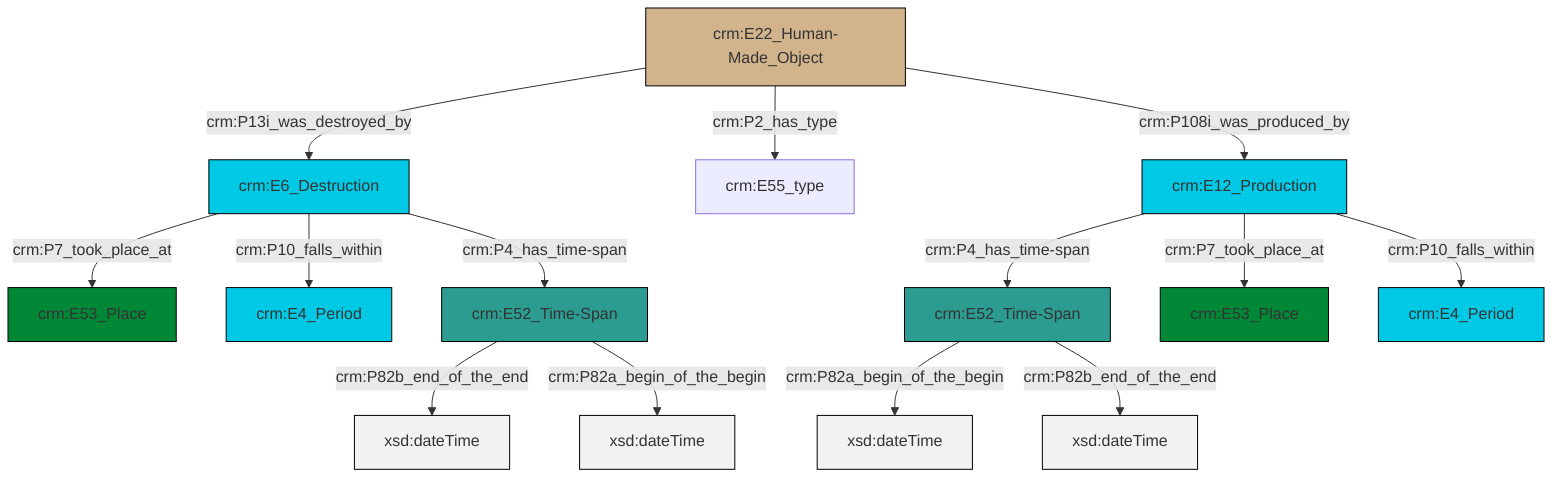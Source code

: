 graph TD
classDef Literal fill:#f2f2f2,stroke:#000000;
classDef CRM_Entity fill:#FFFFFF,stroke:#000000;
classDef Temporal_Entity fill:#00C9E6, stroke:#000000;
classDef Type fill:#E18312, stroke:#000000;
classDef Time-Span fill:#2C9C91, stroke:#000000;
classDef Appellation fill:#FFEB7F, stroke:#000000;
classDef Place fill:#008836, stroke:#000000;
classDef Persistent_Item fill:#B266B2, stroke:#000000;
classDef Conceptual_Object fill:#FFD700, stroke:#000000;
classDef Physical_Thing fill:#D2B48C, stroke:#000000;
classDef Actor fill:#f58aad, stroke:#000000;
classDef PC_Classes fill:#4ce600, stroke:#000000;
classDef Multi fill:#cccccc,stroke:#000000;

0["crm:E12_Production"]:::Temporal_Entity -->|crm:P4_has_time-span| 1["crm:E52_Time-Span"]:::Time-Span
1["crm:E52_Time-Span"]:::Time-Span -->|crm:P82a_begin_of_the_begin| 2[xsd:dateTime]:::Literal
1["crm:E52_Time-Span"]:::Time-Span -->|crm:P82b_end_of_the_end| 7[xsd:dateTime]:::Literal
0["crm:E12_Production"]:::Temporal_Entity -->|crm:P7_took_place_at| 9["crm:E53_Place"]:::Place
10["crm:E6_Destruction"]:::Temporal_Entity -->|crm:P7_took_place_at| 11["crm:E53_Place"]:::Place
12["crm:E22_Human-Made_Object"]:::Physical_Thing -->|crm:P13i_was_destroyed_by| 10["crm:E6_Destruction"]:::Temporal_Entity
13["crm:E52_Time-Span"]:::Time-Span -->|crm:P82b_end_of_the_end| 14[xsd:dateTime]:::Literal
0["crm:E12_Production"]:::Temporal_Entity -->|crm:P10_falls_within| 3["crm:E4_Period"]:::Temporal_Entity
10["crm:E6_Destruction"]:::Temporal_Entity -->|crm:P10_falls_within| 16["crm:E4_Period"]:::Temporal_Entity
13["crm:E52_Time-Span"]:::Time-Span -->|crm:P82a_begin_of_the_begin| 18[xsd:dateTime]:::Literal
10["crm:E6_Destruction"]:::Temporal_Entity -->|crm:P4_has_time-span| 13["crm:E52_Time-Span"]:::Time-Span
12["crm:E22_Human-Made_Object"]:::Physical_Thing -->|crm:P2_has_type| 5["crm:E55_type"]:::Default
12["crm:E22_Human-Made_Object"]:::Physical_Thing -->|crm:P108i_was_produced_by| 0["crm:E12_Production"]:::Temporal_Entity